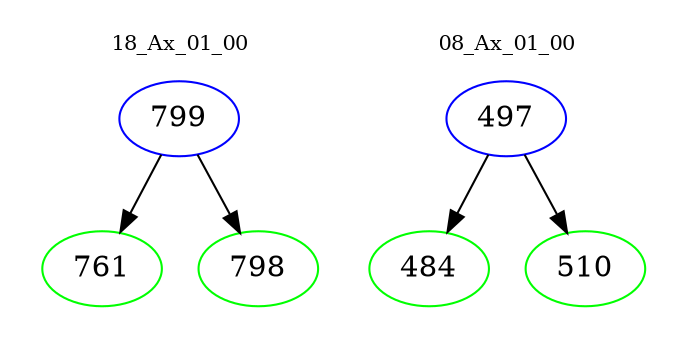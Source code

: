 digraph{
subgraph cluster_0 {
color = white
label = "18_Ax_01_00";
fontsize=10;
T0_799 [label="799", color="blue"]
T0_799 -> T0_761 [color="black"]
T0_761 [label="761", color="green"]
T0_799 -> T0_798 [color="black"]
T0_798 [label="798", color="green"]
}
subgraph cluster_1 {
color = white
label = "08_Ax_01_00";
fontsize=10;
T1_497 [label="497", color="blue"]
T1_497 -> T1_484 [color="black"]
T1_484 [label="484", color="green"]
T1_497 -> T1_510 [color="black"]
T1_510 [label="510", color="green"]
}
}
